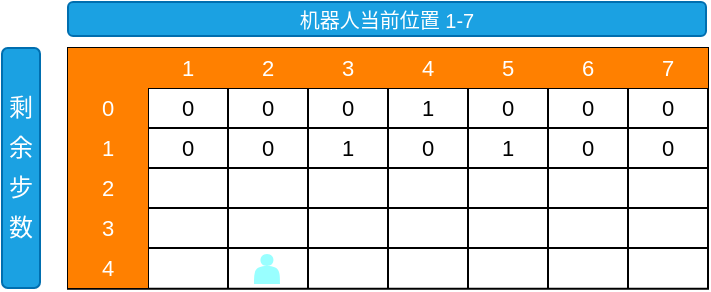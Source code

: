 <mxfile version="20.3.0" type="device"><diagram id="s20YLwZ1x1ftczpLxtog" name="第 1 页"><mxGraphModel dx="591" dy="367" grid="0" gridSize="10" guides="1" tooltips="1" connect="1" arrows="1" fold="1" page="1" pageScale="1" pageWidth="827" pageHeight="1169" math="0" shadow="0"><root><mxCell id="0"/><mxCell id="1" parent="0"/><mxCell id="_StJB92NAmR08X8ODoKF-15" value="" style="shape=table;html=1;whiteSpace=wrap;startSize=0;container=1;collapsible=0;childLayout=tableLayout;fontSize=11;" vertex="1" parent="1"><mxGeometry x="289" y="297" width="320" height="120.406" as="geometry"/></mxCell><mxCell id="_StJB92NAmR08X8ODoKF-16" value="" style="shape=tableRow;horizontal=0;startSize=0;swimlaneHead=0;swimlaneBody=0;top=0;left=0;bottom=0;right=0;collapsible=0;dropTarget=0;fillColor=none;points=[[0,0.5],[1,0.5]];portConstraint=eastwest;fontSize=11;" vertex="1" parent="_StJB92NAmR08X8ODoKF-15"><mxGeometry width="320" height="20" as="geometry"/></mxCell><mxCell id="_StJB92NAmR08X8ODoKF-102" style="shape=partialRectangle;html=1;whiteSpace=wrap;connectable=0;fillColor=#FF8000;top=0;left=0;bottom=0;right=0;overflow=hidden;fontSize=11;align=center;" vertex="1" parent="_StJB92NAmR08X8ODoKF-16"><mxGeometry width="40" height="20" as="geometry"><mxRectangle width="40" height="20" as="alternateBounds"/></mxGeometry></mxCell><mxCell id="_StJB92NAmR08X8ODoKF-17" value="&lt;div style=&quot;font-size: 11px;&quot;&gt;1&lt;/div&gt;" style="shape=partialRectangle;html=1;whiteSpace=wrap;connectable=0;fillColor=#FF8000;top=0;left=0;bottom=0;right=0;overflow=hidden;fontSize=11;align=center;fontColor=#FFFFFF;strokeColor=#C73500;" vertex="1" parent="_StJB92NAmR08X8ODoKF-16"><mxGeometry x="40" width="40" height="20" as="geometry"><mxRectangle width="40" height="20" as="alternateBounds"/></mxGeometry></mxCell><mxCell id="_StJB92NAmR08X8ODoKF-18" value="2" style="shape=partialRectangle;html=1;whiteSpace=wrap;connectable=0;fillColor=#FF8000;top=0;left=0;bottom=0;right=0;overflow=hidden;fontSize=11;fontColor=#FFFFFF;strokeColor=#C73500;" vertex="1" parent="_StJB92NAmR08X8ODoKF-16"><mxGeometry x="80" width="40" height="20" as="geometry"><mxRectangle width="40" height="20" as="alternateBounds"/></mxGeometry></mxCell><mxCell id="_StJB92NAmR08X8ODoKF-19" value="3" style="shape=partialRectangle;html=1;whiteSpace=wrap;connectable=0;fillColor=#FF8000;top=0;left=0;bottom=0;right=0;overflow=hidden;fontSize=11;fontColor=#FFFFFF;strokeColor=#C73500;" vertex="1" parent="_StJB92NAmR08X8ODoKF-16"><mxGeometry x="120" width="40" height="20" as="geometry"><mxRectangle width="40" height="20" as="alternateBounds"/></mxGeometry></mxCell><mxCell id="_StJB92NAmR08X8ODoKF-72" value="4" style="shape=partialRectangle;html=1;whiteSpace=wrap;connectable=0;fillColor=#FF8000;top=0;left=0;bottom=0;right=0;overflow=hidden;fontSize=11;fontColor=#FFFFFF;strokeColor=#C73500;" vertex="1" parent="_StJB92NAmR08X8ODoKF-16"><mxGeometry x="160" width="40" height="20" as="geometry"><mxRectangle width="40" height="20" as="alternateBounds"/></mxGeometry></mxCell><mxCell id="_StJB92NAmR08X8ODoKF-77" value="5" style="shape=partialRectangle;html=1;whiteSpace=wrap;connectable=0;fillColor=#FF8000;top=0;left=0;bottom=0;right=0;overflow=hidden;fontSize=11;fontColor=#FFFFFF;strokeColor=#C73500;" vertex="1" parent="_StJB92NAmR08X8ODoKF-16"><mxGeometry x="200" width="40" height="20" as="geometry"><mxRectangle width="40" height="20" as="alternateBounds"/></mxGeometry></mxCell><mxCell id="_StJB92NAmR08X8ODoKF-82" value="6" style="shape=partialRectangle;html=1;whiteSpace=wrap;connectable=0;fillColor=#FF8000;top=0;left=0;bottom=0;right=0;overflow=hidden;fontSize=11;fontColor=#FFFFFF;strokeColor=#C73500;" vertex="1" parent="_StJB92NAmR08X8ODoKF-16"><mxGeometry x="240" width="40" height="20" as="geometry"><mxRectangle width="40" height="20" as="alternateBounds"/></mxGeometry></mxCell><mxCell id="_StJB92NAmR08X8ODoKF-87" value="7" style="shape=partialRectangle;html=1;whiteSpace=wrap;connectable=0;fillColor=#FF8000;top=0;left=0;bottom=0;right=0;overflow=hidden;fontSize=11;fontColor=#FFFFFF;strokeColor=#C73500;" vertex="1" parent="_StJB92NAmR08X8ODoKF-16"><mxGeometry x="280" width="40" height="20" as="geometry"><mxRectangle width="40" height="20" as="alternateBounds"/></mxGeometry></mxCell><mxCell id="_StJB92NAmR08X8ODoKF-64" value="" style="shape=tableRow;horizontal=0;startSize=0;swimlaneHead=0;swimlaneBody=0;top=0;left=0;bottom=0;right=0;collapsible=0;dropTarget=0;fillColor=none;points=[[0,0.5],[1,0.5]];portConstraint=eastwest;fontSize=11;" vertex="1" parent="_StJB92NAmR08X8ODoKF-15"><mxGeometry y="20" width="320" height="20" as="geometry"/></mxCell><mxCell id="_StJB92NAmR08X8ODoKF-103" value="0" style="shape=partialRectangle;html=1;whiteSpace=wrap;connectable=0;fillColor=#FF8000;top=0;left=0;bottom=0;right=0;overflow=hidden;fontSize=11;align=center;flipH=1;verticalAlign=middle;spacing=2;fontColor=#FFFFFF;strokeColor=#FF8000;" vertex="1" parent="_StJB92NAmR08X8ODoKF-64"><mxGeometry width="40" height="20" as="geometry"><mxRectangle width="40" height="20" as="alternateBounds"/></mxGeometry></mxCell><mxCell id="_StJB92NAmR08X8ODoKF-65" value="&lt;div style=&quot;font-size: 11px;&quot;&gt;0&lt;/div&gt;" style="shape=partialRectangle;html=1;whiteSpace=wrap;connectable=0;fillColor=none;top=0;left=0;bottom=0;right=0;overflow=hidden;fontSize=11;align=center;" vertex="1" parent="_StJB92NAmR08X8ODoKF-64"><mxGeometry x="40" width="40" height="20" as="geometry"><mxRectangle width="40" height="20" as="alternateBounds"/></mxGeometry></mxCell><mxCell id="_StJB92NAmR08X8ODoKF-66" value="0" style="shape=partialRectangle;html=1;whiteSpace=wrap;connectable=0;fillColor=none;top=0;left=0;bottom=0;right=0;overflow=hidden;fontSize=11;" vertex="1" parent="_StJB92NAmR08X8ODoKF-64"><mxGeometry x="80" width="40" height="20" as="geometry"><mxRectangle width="40" height="20" as="alternateBounds"/></mxGeometry></mxCell><mxCell id="_StJB92NAmR08X8ODoKF-67" value="0" style="shape=partialRectangle;html=1;whiteSpace=wrap;connectable=0;fillColor=none;top=0;left=0;bottom=0;right=0;overflow=hidden;fontSize=11;" vertex="1" parent="_StJB92NAmR08X8ODoKF-64"><mxGeometry x="120" width="40" height="20" as="geometry"><mxRectangle width="40" height="20" as="alternateBounds"/></mxGeometry></mxCell><mxCell id="_StJB92NAmR08X8ODoKF-73" value="1" style="shape=partialRectangle;html=1;whiteSpace=wrap;connectable=0;fillColor=none;top=0;left=0;bottom=0;right=0;overflow=hidden;fontSize=11;" vertex="1" parent="_StJB92NAmR08X8ODoKF-64"><mxGeometry x="160" width="40" height="20" as="geometry"><mxRectangle width="40" height="20" as="alternateBounds"/></mxGeometry></mxCell><mxCell id="_StJB92NAmR08X8ODoKF-78" value="0" style="shape=partialRectangle;html=1;whiteSpace=wrap;connectable=0;fillColor=none;top=0;left=0;bottom=0;right=0;overflow=hidden;fontSize=11;" vertex="1" parent="_StJB92NAmR08X8ODoKF-64"><mxGeometry x="200" width="40" height="20" as="geometry"><mxRectangle width="40" height="20" as="alternateBounds"/></mxGeometry></mxCell><mxCell id="_StJB92NAmR08X8ODoKF-83" value="0" style="shape=partialRectangle;html=1;whiteSpace=wrap;connectable=0;fillColor=none;top=0;left=0;bottom=0;right=0;overflow=hidden;fontSize=11;" vertex="1" parent="_StJB92NAmR08X8ODoKF-64"><mxGeometry x="240" width="40" height="20" as="geometry"><mxRectangle width="40" height="20" as="alternateBounds"/></mxGeometry></mxCell><mxCell id="_StJB92NAmR08X8ODoKF-88" value="0" style="shape=partialRectangle;html=1;whiteSpace=wrap;connectable=0;fillColor=none;top=0;left=0;bottom=0;right=0;overflow=hidden;fontSize=11;" vertex="1" parent="_StJB92NAmR08X8ODoKF-64"><mxGeometry x="280" width="40" height="20" as="geometry"><mxRectangle width="40" height="20" as="alternateBounds"/></mxGeometry></mxCell><mxCell id="_StJB92NAmR08X8ODoKF-38" value="" style="shape=tableRow;horizontal=0;startSize=0;swimlaneHead=0;swimlaneBody=0;top=0;left=0;bottom=0;right=0;collapsible=0;dropTarget=0;fillColor=none;points=[[0,0.5],[1,0.5]];portConstraint=eastwest;fontSize=11;" vertex="1" parent="_StJB92NAmR08X8ODoKF-15"><mxGeometry y="40" width="320" height="20" as="geometry"/></mxCell><mxCell id="_StJB92NAmR08X8ODoKF-104" value="&lt;span style=&quot;font-size: 11px;&quot;&gt;1&lt;/span&gt;" style="shape=partialRectangle;html=1;whiteSpace=wrap;connectable=0;fillColor=#FF8000;top=0;left=0;bottom=0;right=0;overflow=hidden;fontSize=11;align=center;fontColor=#FFFFFF;strokeColor=#FF8000;" vertex="1" parent="_StJB92NAmR08X8ODoKF-38"><mxGeometry width="40" height="20" as="geometry"><mxRectangle width="40" height="20" as="alternateBounds"/></mxGeometry></mxCell><mxCell id="_StJB92NAmR08X8ODoKF-39" value="&lt;div style=&quot;font-size: 11px;&quot;&gt;0&lt;/div&gt;" style="shape=partialRectangle;html=1;whiteSpace=wrap;connectable=0;fillColor=none;top=0;left=0;bottom=0;right=0;overflow=hidden;fontSize=11;align=center;" vertex="1" parent="_StJB92NAmR08X8ODoKF-38"><mxGeometry x="40" width="40" height="20" as="geometry"><mxRectangle width="40" height="20" as="alternateBounds"/></mxGeometry></mxCell><mxCell id="_StJB92NAmR08X8ODoKF-40" value="0" style="shape=partialRectangle;html=1;whiteSpace=wrap;connectable=0;fillColor=none;top=0;left=0;bottom=0;right=0;overflow=hidden;fontSize=11;" vertex="1" parent="_StJB92NAmR08X8ODoKF-38"><mxGeometry x="80" width="40" height="20" as="geometry"><mxRectangle width="40" height="20" as="alternateBounds"/></mxGeometry></mxCell><mxCell id="_StJB92NAmR08X8ODoKF-41" value="1" style="shape=partialRectangle;html=1;whiteSpace=wrap;connectable=0;fillColor=none;top=0;left=0;bottom=0;right=0;overflow=hidden;fontSize=11;" vertex="1" parent="_StJB92NAmR08X8ODoKF-38"><mxGeometry x="120" width="40" height="20" as="geometry"><mxRectangle width="40" height="20" as="alternateBounds"/></mxGeometry></mxCell><mxCell id="_StJB92NAmR08X8ODoKF-74" value="0" style="shape=partialRectangle;html=1;whiteSpace=wrap;connectable=0;fillColor=none;top=0;left=0;bottom=0;right=0;overflow=hidden;fontSize=11;" vertex="1" parent="_StJB92NAmR08X8ODoKF-38"><mxGeometry x="160" width="40" height="20" as="geometry"><mxRectangle width="40" height="20" as="alternateBounds"/></mxGeometry></mxCell><mxCell id="_StJB92NAmR08X8ODoKF-79" value="1" style="shape=partialRectangle;html=1;whiteSpace=wrap;connectable=0;fillColor=none;top=0;left=0;bottom=0;right=0;overflow=hidden;fontSize=11;" vertex="1" parent="_StJB92NAmR08X8ODoKF-38"><mxGeometry x="200" width="40" height="20" as="geometry"><mxRectangle width="40" height="20" as="alternateBounds"/></mxGeometry></mxCell><mxCell id="_StJB92NAmR08X8ODoKF-84" value="0" style="shape=partialRectangle;html=1;whiteSpace=wrap;connectable=0;fillColor=none;top=0;left=0;bottom=0;right=0;overflow=hidden;fontSize=11;" vertex="1" parent="_StJB92NAmR08X8ODoKF-38"><mxGeometry x="240" width="40" height="20" as="geometry"><mxRectangle width="40" height="20" as="alternateBounds"/></mxGeometry></mxCell><mxCell id="_StJB92NAmR08X8ODoKF-89" value="0" style="shape=partialRectangle;html=1;whiteSpace=wrap;connectable=0;fillColor=none;top=0;left=0;bottom=0;right=0;overflow=hidden;fontSize=11;" vertex="1" parent="_StJB92NAmR08X8ODoKF-38"><mxGeometry x="280" width="40" height="20" as="geometry"><mxRectangle width="40" height="20" as="alternateBounds"/></mxGeometry></mxCell><mxCell id="_StJB92NAmR08X8ODoKF-34" value="" style="shape=tableRow;horizontal=0;startSize=0;swimlaneHead=0;swimlaneBody=0;top=0;left=0;bottom=0;right=0;collapsible=0;dropTarget=0;fillColor=none;points=[[0,0.5],[1,0.5]];portConstraint=eastwest;fontSize=11;" vertex="1" parent="_StJB92NAmR08X8ODoKF-15"><mxGeometry y="60" width="320" height="20" as="geometry"/></mxCell><mxCell id="_StJB92NAmR08X8ODoKF-105" value="2" style="shape=partialRectangle;html=1;whiteSpace=wrap;connectable=0;fillColor=#FF8000;top=0;left=0;bottom=0;right=0;overflow=hidden;fontSize=11;align=center;fontColor=#FFFFFF;strokeColor=#FF8000;" vertex="1" parent="_StJB92NAmR08X8ODoKF-34"><mxGeometry width="40" height="20" as="geometry"><mxRectangle width="40" height="20" as="alternateBounds"/></mxGeometry></mxCell><mxCell id="_StJB92NAmR08X8ODoKF-35" value="&lt;div style=&quot;font-size: 11px;&quot;&gt;&lt;br&gt;&lt;/div&gt;" style="shape=partialRectangle;html=1;whiteSpace=wrap;connectable=0;fillColor=none;top=0;left=0;bottom=0;right=0;overflow=hidden;fontSize=11;align=center;" vertex="1" parent="_StJB92NAmR08X8ODoKF-34"><mxGeometry x="40" width="40" height="20" as="geometry"><mxRectangle width="40" height="20" as="alternateBounds"/></mxGeometry></mxCell><mxCell id="_StJB92NAmR08X8ODoKF-36" value="" style="shape=partialRectangle;html=1;whiteSpace=wrap;connectable=0;fillColor=none;top=0;left=0;bottom=0;right=0;overflow=hidden;fontSize=11;" vertex="1" parent="_StJB92NAmR08X8ODoKF-34"><mxGeometry x="80" width="40" height="20" as="geometry"><mxRectangle width="40" height="20" as="alternateBounds"/></mxGeometry></mxCell><mxCell id="_StJB92NAmR08X8ODoKF-37" value="" style="shape=partialRectangle;html=1;whiteSpace=wrap;connectable=0;fillColor=none;top=0;left=0;bottom=0;right=0;overflow=hidden;fontSize=11;" vertex="1" parent="_StJB92NAmR08X8ODoKF-34"><mxGeometry x="120" width="40" height="20" as="geometry"><mxRectangle width="40" height="20" as="alternateBounds"/></mxGeometry></mxCell><mxCell id="_StJB92NAmR08X8ODoKF-75" style="shape=partialRectangle;html=1;whiteSpace=wrap;connectable=0;fillColor=none;top=0;left=0;bottom=0;right=0;overflow=hidden;fontSize=11;" vertex="1" parent="_StJB92NAmR08X8ODoKF-34"><mxGeometry x="160" width="40" height="20" as="geometry"><mxRectangle width="40" height="20" as="alternateBounds"/></mxGeometry></mxCell><mxCell id="_StJB92NAmR08X8ODoKF-80" style="shape=partialRectangle;html=1;whiteSpace=wrap;connectable=0;fillColor=none;top=0;left=0;bottom=0;right=0;overflow=hidden;fontSize=11;" vertex="1" parent="_StJB92NAmR08X8ODoKF-34"><mxGeometry x="200" width="40" height="20" as="geometry"><mxRectangle width="40" height="20" as="alternateBounds"/></mxGeometry></mxCell><mxCell id="_StJB92NAmR08X8ODoKF-85" style="shape=partialRectangle;html=1;whiteSpace=wrap;connectable=0;fillColor=none;top=0;left=0;bottom=0;right=0;overflow=hidden;fontSize=11;" vertex="1" parent="_StJB92NAmR08X8ODoKF-34"><mxGeometry x="240" width="40" height="20" as="geometry"><mxRectangle width="40" height="20" as="alternateBounds"/></mxGeometry></mxCell><mxCell id="_StJB92NAmR08X8ODoKF-90" style="shape=partialRectangle;html=1;whiteSpace=wrap;connectable=0;fillColor=none;top=0;left=0;bottom=0;right=0;overflow=hidden;fontSize=11;" vertex="1" parent="_StJB92NAmR08X8ODoKF-34"><mxGeometry x="280" width="40" height="20" as="geometry"><mxRectangle width="40" height="20" as="alternateBounds"/></mxGeometry></mxCell><mxCell id="_StJB92NAmR08X8ODoKF-68" style="shape=tableRow;horizontal=0;startSize=0;swimlaneHead=0;swimlaneBody=0;top=0;left=0;bottom=0;right=0;collapsible=0;dropTarget=0;fillColor=none;points=[[0,0.5],[1,0.5]];portConstraint=eastwest;fontSize=11;" vertex="1" parent="_StJB92NAmR08X8ODoKF-15"><mxGeometry y="80" width="320" height="20" as="geometry"/></mxCell><mxCell id="_StJB92NAmR08X8ODoKF-106" value="3" style="shape=partialRectangle;html=1;whiteSpace=wrap;connectable=0;fillColor=#FF8000;top=0;left=0;bottom=0;right=0;overflow=hidden;fontSize=11;align=center;fontColor=#FFFFFF;strokeColor=#FF8000;" vertex="1" parent="_StJB92NAmR08X8ODoKF-68"><mxGeometry width="40" height="20" as="geometry"><mxRectangle width="40" height="20" as="alternateBounds"/></mxGeometry></mxCell><mxCell id="_StJB92NAmR08X8ODoKF-69" style="shape=partialRectangle;html=1;whiteSpace=wrap;connectable=0;fillColor=none;top=0;left=0;bottom=0;right=0;overflow=hidden;fontSize=11;align=center;" vertex="1" parent="_StJB92NAmR08X8ODoKF-68"><mxGeometry x="40" width="40" height="20" as="geometry"><mxRectangle width="40" height="20" as="alternateBounds"/></mxGeometry></mxCell><mxCell id="_StJB92NAmR08X8ODoKF-70" style="shape=partialRectangle;html=1;whiteSpace=wrap;connectable=0;fillColor=none;top=0;left=0;bottom=0;right=0;overflow=hidden;fontSize=11;" vertex="1" parent="_StJB92NAmR08X8ODoKF-68"><mxGeometry x="80" width="40" height="20" as="geometry"><mxRectangle width="40" height="20" as="alternateBounds"/></mxGeometry></mxCell><mxCell id="_StJB92NAmR08X8ODoKF-71" style="shape=partialRectangle;html=1;whiteSpace=wrap;connectable=0;fillColor=none;top=0;left=0;bottom=0;right=0;overflow=hidden;fontSize=11;" vertex="1" parent="_StJB92NAmR08X8ODoKF-68"><mxGeometry x="120" width="40" height="20" as="geometry"><mxRectangle width="40" height="20" as="alternateBounds"/></mxGeometry></mxCell><mxCell id="_StJB92NAmR08X8ODoKF-76" style="shape=partialRectangle;html=1;whiteSpace=wrap;connectable=0;fillColor=none;top=0;left=0;bottom=0;right=0;overflow=hidden;fontSize=11;" vertex="1" parent="_StJB92NAmR08X8ODoKF-68"><mxGeometry x="160" width="40" height="20" as="geometry"><mxRectangle width="40" height="20" as="alternateBounds"/></mxGeometry></mxCell><mxCell id="_StJB92NAmR08X8ODoKF-81" style="shape=partialRectangle;html=1;whiteSpace=wrap;connectable=0;fillColor=none;top=0;left=0;bottom=0;right=0;overflow=hidden;fontSize=11;" vertex="1" parent="_StJB92NAmR08X8ODoKF-68"><mxGeometry x="200" width="40" height="20" as="geometry"><mxRectangle width="40" height="20" as="alternateBounds"/></mxGeometry></mxCell><mxCell id="_StJB92NAmR08X8ODoKF-86" style="shape=partialRectangle;html=1;whiteSpace=wrap;connectable=0;fillColor=none;top=0;left=0;bottom=0;right=0;overflow=hidden;fontSize=11;" vertex="1" parent="_StJB92NAmR08X8ODoKF-68"><mxGeometry x="240" width="40" height="20" as="geometry"><mxRectangle width="40" height="20" as="alternateBounds"/></mxGeometry></mxCell><mxCell id="_StJB92NAmR08X8ODoKF-91" style="shape=partialRectangle;html=1;whiteSpace=wrap;connectable=0;fillColor=none;top=0;left=0;bottom=0;right=0;overflow=hidden;fontSize=11;" vertex="1" parent="_StJB92NAmR08X8ODoKF-68"><mxGeometry x="280" width="40" height="20" as="geometry"><mxRectangle width="40" height="20" as="alternateBounds"/></mxGeometry></mxCell><mxCell id="_StJB92NAmR08X8ODoKF-107" style="shape=tableRow;horizontal=0;startSize=0;swimlaneHead=0;swimlaneBody=0;top=0;left=0;bottom=0;right=0;collapsible=0;dropTarget=0;fillColor=none;points=[[0,0.5],[1,0.5]];portConstraint=eastwest;fontSize=11;" vertex="1" parent="_StJB92NAmR08X8ODoKF-15"><mxGeometry y="100" width="320" height="20" as="geometry"/></mxCell><mxCell id="_StJB92NAmR08X8ODoKF-108" value="4" style="shape=partialRectangle;html=1;whiteSpace=wrap;connectable=0;fillColor=#FF8000;top=0;left=0;bottom=0;right=0;overflow=hidden;fontSize=11;align=center;fontColor=#FFFFFF;strokeColor=#FF8000;" vertex="1" parent="_StJB92NAmR08X8ODoKF-107"><mxGeometry width="40" height="20" as="geometry"><mxRectangle width="40" height="20" as="alternateBounds"/></mxGeometry></mxCell><mxCell id="_StJB92NAmR08X8ODoKF-109" style="shape=partialRectangle;html=1;whiteSpace=wrap;connectable=0;fillColor=none;top=0;left=0;bottom=0;right=0;overflow=hidden;fontSize=11;align=center;" vertex="1" parent="_StJB92NAmR08X8ODoKF-107"><mxGeometry x="40" width="40" height="20" as="geometry"><mxRectangle width="40" height="20" as="alternateBounds"/></mxGeometry></mxCell><mxCell id="_StJB92NAmR08X8ODoKF-110" style="shape=partialRectangle;html=1;whiteSpace=wrap;connectable=0;fillColor=none;top=0;left=0;bottom=0;right=0;overflow=hidden;fontSize=11;" vertex="1" parent="_StJB92NAmR08X8ODoKF-107"><mxGeometry x="80" width="40" height="20" as="geometry"><mxRectangle width="40" height="20" as="alternateBounds"/></mxGeometry></mxCell><mxCell id="_StJB92NAmR08X8ODoKF-111" style="shape=partialRectangle;html=1;whiteSpace=wrap;connectable=0;fillColor=none;top=0;left=0;bottom=0;right=0;overflow=hidden;fontSize=11;" vertex="1" parent="_StJB92NAmR08X8ODoKF-107"><mxGeometry x="120" width="40" height="20" as="geometry"><mxRectangle width="40" height="20" as="alternateBounds"/></mxGeometry></mxCell><mxCell id="_StJB92NAmR08X8ODoKF-112" style="shape=partialRectangle;html=1;whiteSpace=wrap;connectable=0;fillColor=none;top=0;left=0;bottom=0;right=0;overflow=hidden;fontSize=11;" vertex="1" parent="_StJB92NAmR08X8ODoKF-107"><mxGeometry x="160" width="40" height="20" as="geometry"><mxRectangle width="40" height="20" as="alternateBounds"/></mxGeometry></mxCell><mxCell id="_StJB92NAmR08X8ODoKF-113" style="shape=partialRectangle;html=1;whiteSpace=wrap;connectable=0;fillColor=none;top=0;left=0;bottom=0;right=0;overflow=hidden;fontSize=11;" vertex="1" parent="_StJB92NAmR08X8ODoKF-107"><mxGeometry x="200" width="40" height="20" as="geometry"><mxRectangle width="40" height="20" as="alternateBounds"/></mxGeometry></mxCell><mxCell id="_StJB92NAmR08X8ODoKF-114" style="shape=partialRectangle;html=1;whiteSpace=wrap;connectable=0;fillColor=none;top=0;left=0;bottom=0;right=0;overflow=hidden;fontSize=11;" vertex="1" parent="_StJB92NAmR08X8ODoKF-107"><mxGeometry x="240" width="40" height="20" as="geometry"><mxRectangle width="40" height="20" as="alternateBounds"/></mxGeometry></mxCell><mxCell id="_StJB92NAmR08X8ODoKF-115" style="shape=partialRectangle;html=1;whiteSpace=wrap;connectable=0;fillColor=none;top=0;left=0;bottom=0;right=0;overflow=hidden;fontSize=11;" vertex="1" parent="_StJB92NAmR08X8ODoKF-107"><mxGeometry x="280" width="40" height="20" as="geometry"><mxRectangle width="40" height="20" as="alternateBounds"/></mxGeometry></mxCell><mxCell id="_StJB92NAmR08X8ODoKF-31" value="&lt;font size=&quot;1&quot; style=&quot;line-height: 0.8;&quot;&gt;机器人当前位置 1-7&lt;/font&gt;" style="rounded=1;whiteSpace=wrap;html=1;strokeColor=#006EAF;fontSize=12;fillColor=#1ba1e2;align=center;fontColor=#ffffff;" vertex="1" parent="1"><mxGeometry x="289" y="274" width="319" height="17" as="geometry"/></mxCell><mxCell id="_StJB92NAmR08X8ODoKF-32" value="&lt;div style=&quot;font-family: Menlo, Monaco, &amp;quot;Courier New&amp;quot;, monospace; line-height: 20px;&quot;&gt;&lt;font style=&quot;font-size: 12px;&quot;&gt;剩余步数&lt;/font&gt;&lt;/div&gt;" style="rounded=1;whiteSpace=wrap;html=1;strokeColor=#006EAF;fontSize=12;fillColor=#1ba1e2;fontColor=#FFFFFF;" vertex="1" parent="1"><mxGeometry x="256" y="297" width="19" height="120" as="geometry"/></mxCell><mxCell id="_StJB92NAmR08X8ODoKF-116" value="" style="shape=actor;whiteSpace=wrap;html=1;rounded=1;dashed=1;labelBackgroundColor=none;strokeColor=none;strokeWidth=2;fontSize=12;fontColor=#FFFFFF;fillColor=#99FFFF;gradientColor=none;" vertex="1" parent="1"><mxGeometry x="382" y="400" width="13" height="15" as="geometry"/></mxCell></root></mxGraphModel></diagram></mxfile>
